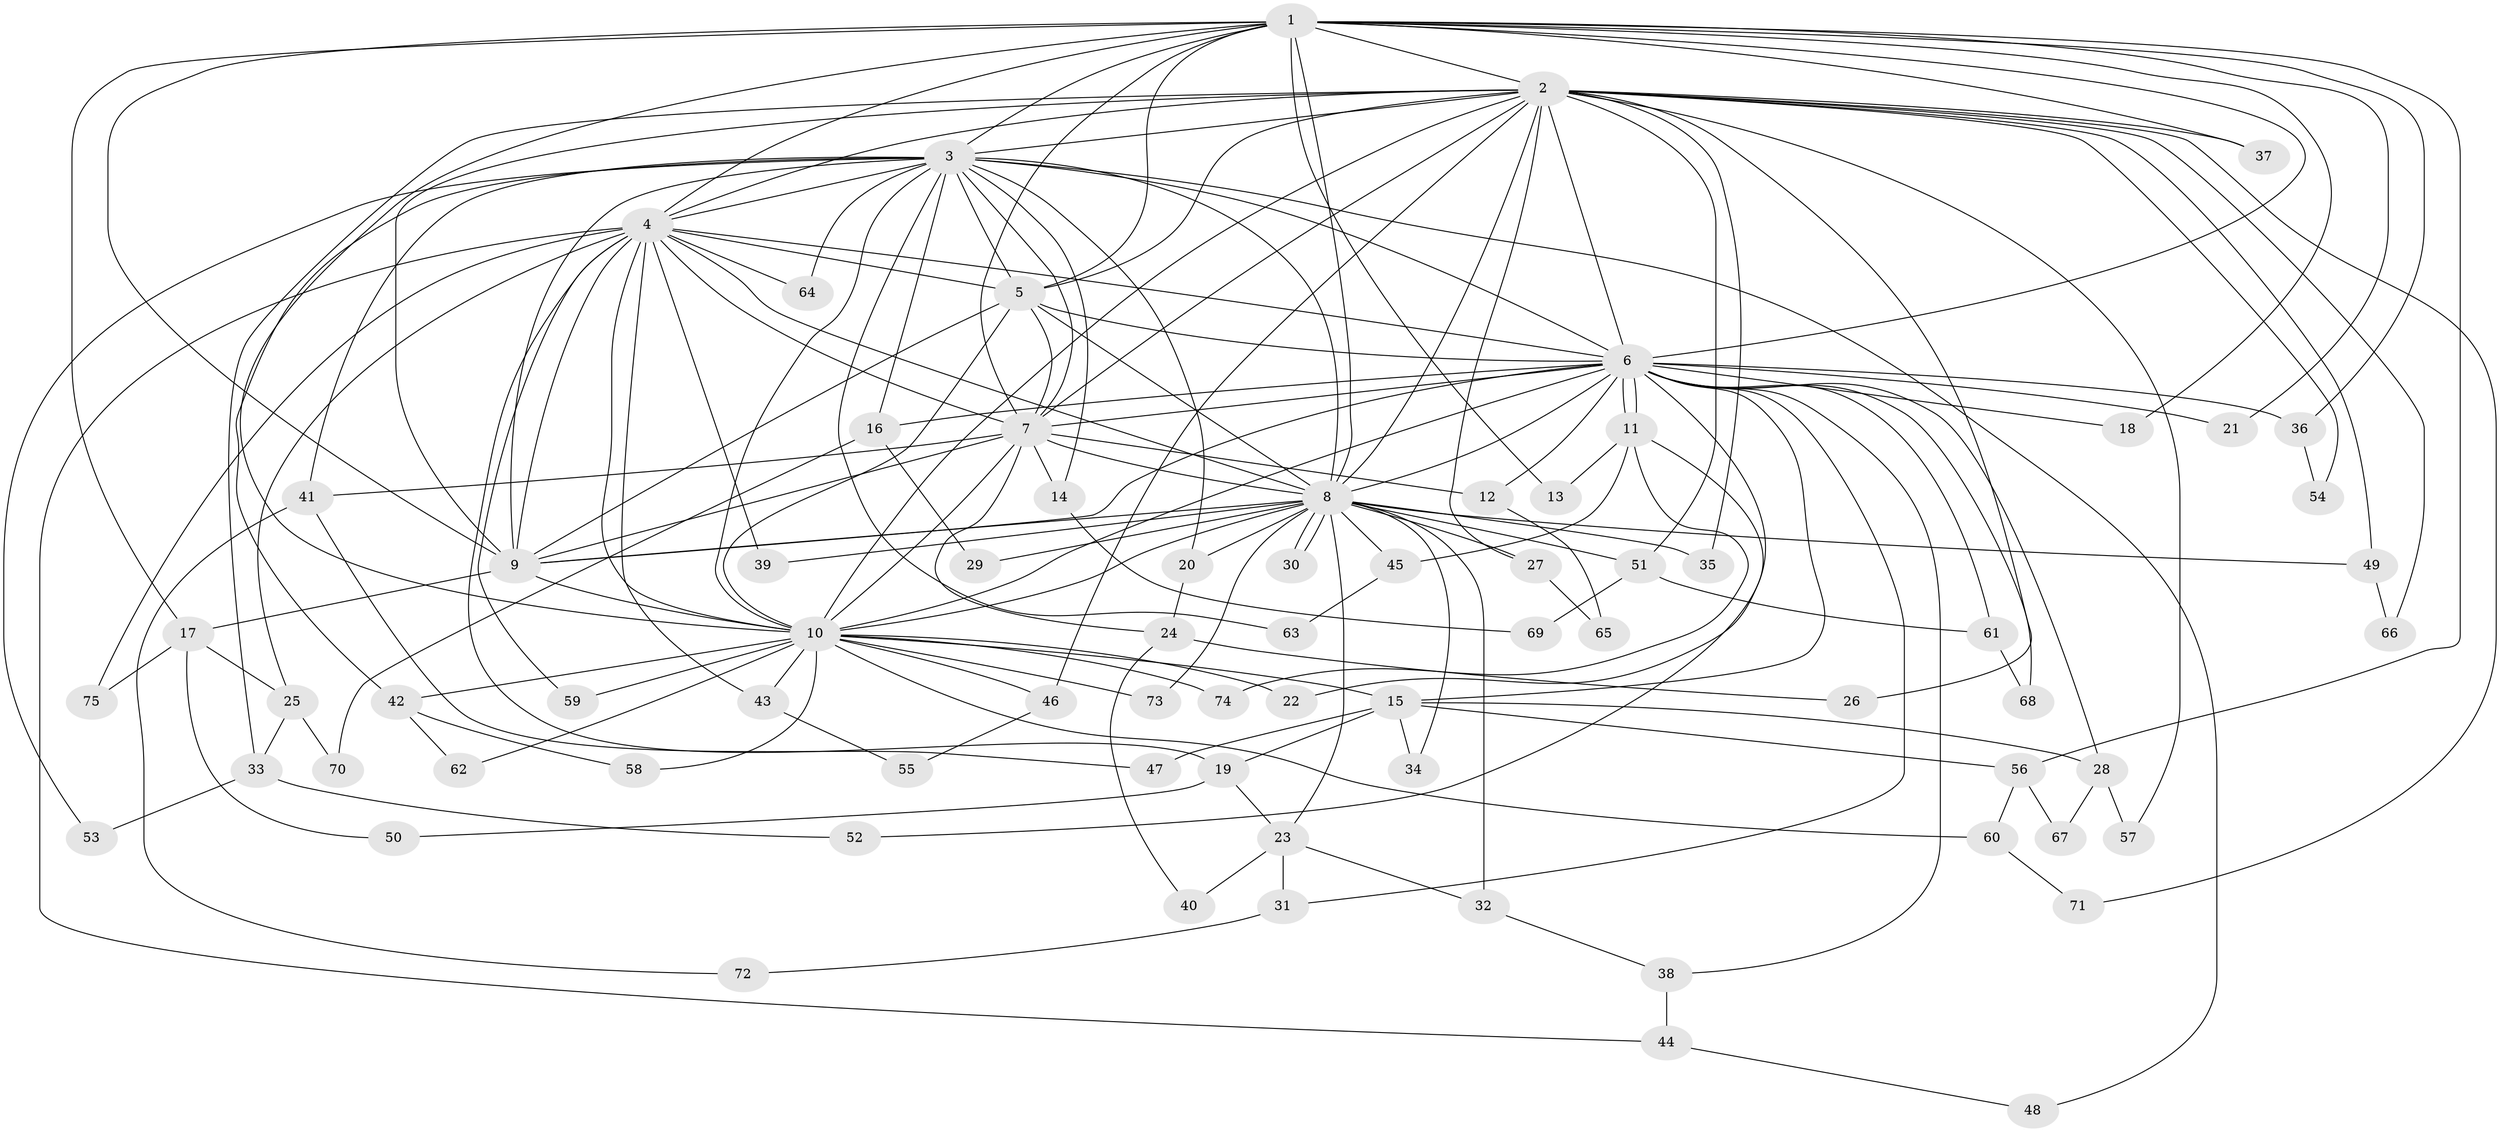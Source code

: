 // coarse degree distribution, {14: 0.02040816326530612, 17: 0.02040816326530612, 16: 0.02040816326530612, 15: 0.04081632653061224, 8: 0.02040816326530612, 22: 0.02040816326530612, 12: 0.02040816326530612, 19: 0.02040816326530612, 7: 0.061224489795918366, 3: 0.1836734693877551, 2: 0.3877551020408163, 4: 0.14285714285714285, 5: 0.04081632653061224}
// Generated by graph-tools (version 1.1) at 2025/41/03/06/25 10:41:31]
// undirected, 75 vertices, 175 edges
graph export_dot {
graph [start="1"]
  node [color=gray90,style=filled];
  1;
  2;
  3;
  4;
  5;
  6;
  7;
  8;
  9;
  10;
  11;
  12;
  13;
  14;
  15;
  16;
  17;
  18;
  19;
  20;
  21;
  22;
  23;
  24;
  25;
  26;
  27;
  28;
  29;
  30;
  31;
  32;
  33;
  34;
  35;
  36;
  37;
  38;
  39;
  40;
  41;
  42;
  43;
  44;
  45;
  46;
  47;
  48;
  49;
  50;
  51;
  52;
  53;
  54;
  55;
  56;
  57;
  58;
  59;
  60;
  61;
  62;
  63;
  64;
  65;
  66;
  67;
  68;
  69;
  70;
  71;
  72;
  73;
  74;
  75;
  1 -- 2;
  1 -- 3;
  1 -- 4;
  1 -- 5;
  1 -- 6;
  1 -- 7;
  1 -- 8;
  1 -- 9;
  1 -- 10;
  1 -- 13;
  1 -- 17;
  1 -- 18;
  1 -- 21;
  1 -- 36;
  1 -- 37;
  1 -- 56;
  2 -- 3;
  2 -- 4;
  2 -- 5;
  2 -- 6;
  2 -- 7;
  2 -- 8;
  2 -- 9;
  2 -- 10;
  2 -- 26;
  2 -- 27;
  2 -- 33;
  2 -- 35;
  2 -- 37;
  2 -- 46;
  2 -- 49;
  2 -- 51;
  2 -- 54;
  2 -- 57;
  2 -- 66;
  2 -- 71;
  3 -- 4;
  3 -- 5;
  3 -- 6;
  3 -- 7;
  3 -- 8;
  3 -- 9;
  3 -- 10;
  3 -- 14;
  3 -- 16;
  3 -- 20;
  3 -- 41;
  3 -- 42;
  3 -- 48;
  3 -- 53;
  3 -- 63;
  3 -- 64;
  4 -- 5;
  4 -- 6;
  4 -- 7;
  4 -- 8;
  4 -- 9;
  4 -- 10;
  4 -- 19;
  4 -- 25;
  4 -- 39;
  4 -- 43;
  4 -- 44;
  4 -- 59;
  4 -- 64;
  4 -- 75;
  5 -- 6;
  5 -- 7;
  5 -- 8;
  5 -- 9;
  5 -- 10;
  6 -- 7;
  6 -- 8;
  6 -- 9;
  6 -- 10;
  6 -- 11;
  6 -- 11;
  6 -- 12;
  6 -- 15;
  6 -- 16;
  6 -- 18;
  6 -- 21;
  6 -- 22;
  6 -- 28;
  6 -- 31;
  6 -- 36;
  6 -- 38;
  6 -- 61;
  6 -- 68;
  7 -- 8;
  7 -- 9;
  7 -- 10;
  7 -- 12;
  7 -- 14;
  7 -- 24;
  7 -- 41;
  8 -- 9;
  8 -- 10;
  8 -- 20;
  8 -- 23;
  8 -- 27;
  8 -- 29;
  8 -- 30;
  8 -- 30;
  8 -- 32;
  8 -- 34;
  8 -- 35;
  8 -- 39;
  8 -- 45;
  8 -- 49;
  8 -- 51;
  8 -- 73;
  9 -- 10;
  9 -- 17;
  10 -- 15;
  10 -- 22;
  10 -- 42;
  10 -- 43;
  10 -- 46;
  10 -- 58;
  10 -- 59;
  10 -- 60;
  10 -- 62;
  10 -- 73;
  10 -- 74;
  11 -- 13;
  11 -- 45;
  11 -- 52;
  11 -- 74;
  12 -- 65;
  14 -- 69;
  15 -- 19;
  15 -- 28;
  15 -- 34;
  15 -- 47;
  15 -- 56;
  16 -- 29;
  16 -- 70;
  17 -- 25;
  17 -- 50;
  17 -- 75;
  19 -- 23;
  19 -- 50;
  20 -- 24;
  23 -- 31;
  23 -- 32;
  23 -- 40;
  24 -- 26;
  24 -- 40;
  25 -- 33;
  25 -- 70;
  27 -- 65;
  28 -- 57;
  28 -- 67;
  31 -- 72;
  32 -- 38;
  33 -- 52;
  33 -- 53;
  36 -- 54;
  38 -- 44;
  41 -- 47;
  41 -- 72;
  42 -- 58;
  42 -- 62;
  43 -- 55;
  44 -- 48;
  45 -- 63;
  46 -- 55;
  49 -- 66;
  51 -- 61;
  51 -- 69;
  56 -- 60;
  56 -- 67;
  60 -- 71;
  61 -- 68;
}
